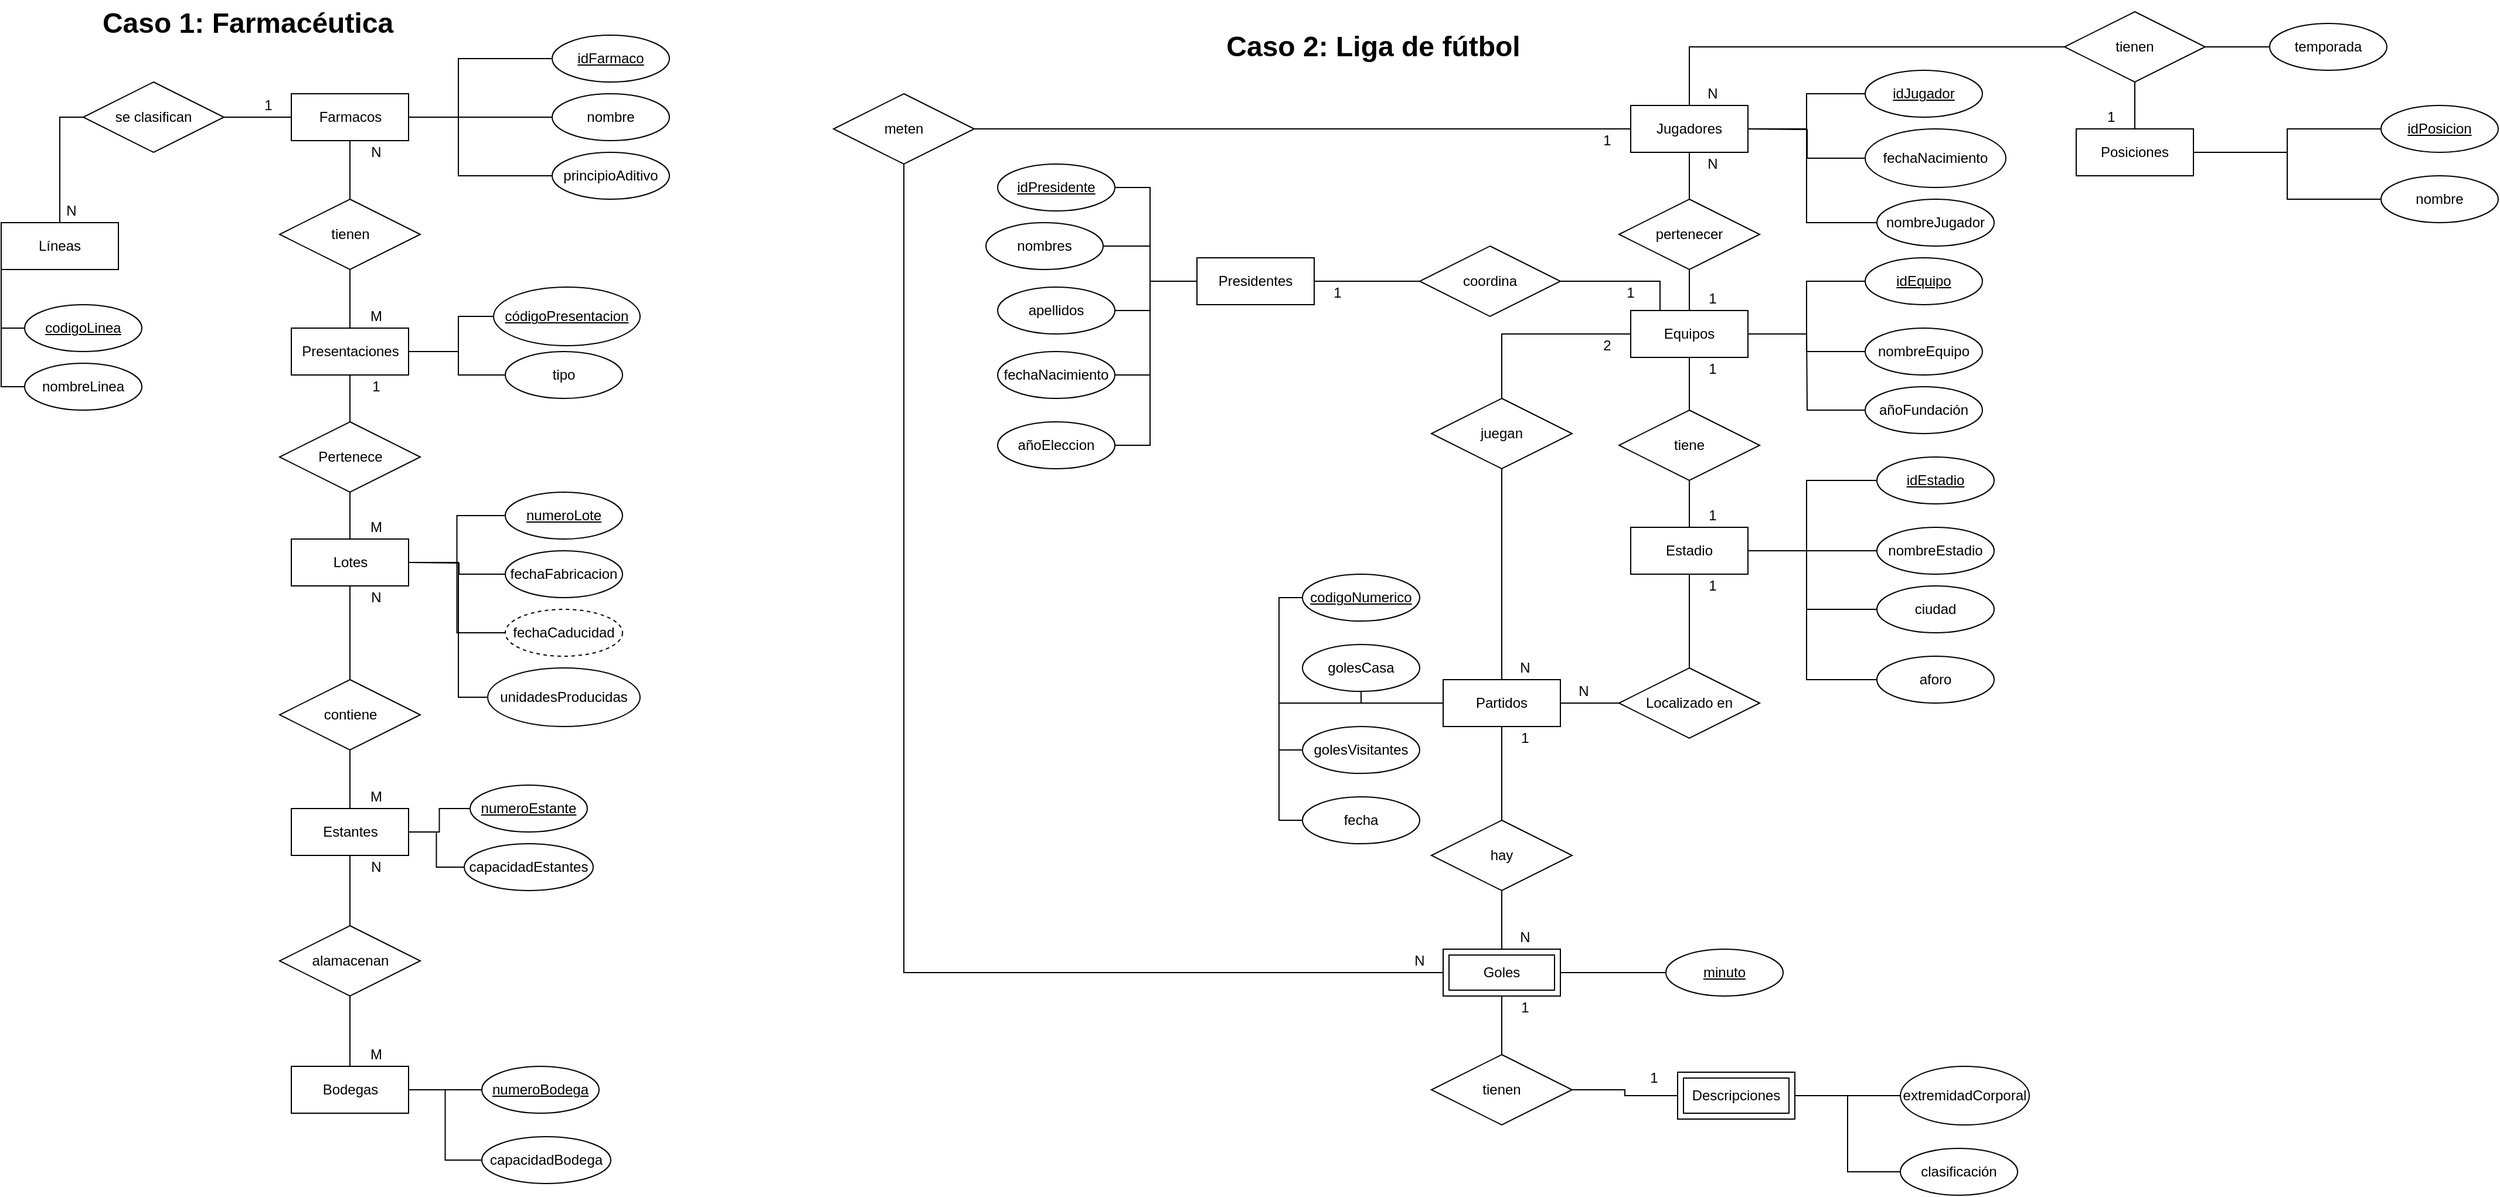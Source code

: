 <mxfile version="14.4.2" type="google"><diagram id="R2lEEEUBdFMjLlhIrx00" name="Page-1"><mxGraphModel dx="868" dy="482" grid="1" gridSize="10" guides="1" tooltips="1" connect="1" arrows="1" fold="1" page="1" pageScale="1" pageWidth="850" pageHeight="1100" math="0" shadow="0" extFonts="Permanent Marker^https://fonts.googleapis.com/css?family=Permanent+Marker"><root><mxCell id="0"/><mxCell id="1" parent="0"/><mxCell id="giBGoix-AA85AbV7oFtp-1" value="Estantes" style="whiteSpace=wrap;html=1;align=center;" parent="1" vertex="1"><mxGeometry x="437.5" y="700" width="100" height="40" as="geometry"/></mxCell><mxCell id="giBGoix-AA85AbV7oFtp-2" value="Lotes" style="whiteSpace=wrap;html=1;align=center;" parent="1" vertex="1"><mxGeometry x="437.5" y="470" width="100" height="40" as="geometry"/></mxCell><mxCell id="giBGoix-AA85AbV7oFtp-24" style="edgeStyle=orthogonalEdgeStyle;rounded=0;orthogonalLoop=1;jettySize=auto;html=1;exitX=1;exitY=0.5;exitDx=0;exitDy=0;entryX=0;entryY=0.5;entryDx=0;entryDy=0;endArrow=none;endFill=0;" parent="1" source="giBGoix-AA85AbV7oFtp-3" target="giBGoix-AA85AbV7oFtp-10" edge="1"><mxGeometry relative="1" as="geometry"><Array as="points"><mxPoint x="580" y="110"/><mxPoint x="580" y="60"/></Array></mxGeometry></mxCell><mxCell id="giBGoix-AA85AbV7oFtp-44" style="edgeStyle=orthogonalEdgeStyle;rounded=0;orthogonalLoop=1;jettySize=auto;html=1;exitX=0;exitY=0.5;exitDx=0;exitDy=0;entryX=1;entryY=0.5;entryDx=0;entryDy=0;endArrow=none;endFill=0;" parent="1" source="giBGoix-AA85AbV7oFtp-3" target="giBGoix-AA85AbV7oFtp-43" edge="1"><mxGeometry relative="1" as="geometry"/></mxCell><mxCell id="giBGoix-AA85AbV7oFtp-50" style="edgeStyle=orthogonalEdgeStyle;rounded=0;orthogonalLoop=1;jettySize=auto;html=1;exitX=0.5;exitY=1;exitDx=0;exitDy=0;entryX=0.5;entryY=0;entryDx=0;entryDy=0;endArrow=none;endFill=0;" parent="1" source="giBGoix-AA85AbV7oFtp-3" target="giBGoix-AA85AbV7oFtp-49" edge="1"><mxGeometry relative="1" as="geometry"/></mxCell><mxCell id="giBGoix-AA85AbV7oFtp-3" value="Farmacos" style="whiteSpace=wrap;html=1;align=center;" parent="1" vertex="1"><mxGeometry x="437.5" y="90" width="100" height="40" as="geometry"/></mxCell><mxCell id="giBGoix-AA85AbV7oFtp-25" style="edgeStyle=orthogonalEdgeStyle;rounded=0;orthogonalLoop=1;jettySize=auto;html=1;exitX=0;exitY=0.5;exitDx=0;exitDy=0;endArrow=none;endFill=0;" parent="1" source="giBGoix-AA85AbV7oFtp-5" edge="1"><mxGeometry relative="1" as="geometry"><mxPoint x="537.5" y="110" as="targetPoint"/><Array as="points"><mxPoint x="580" y="160"/><mxPoint x="580" y="110"/></Array></mxGeometry></mxCell><mxCell id="giBGoix-AA85AbV7oFtp-5" value="principioAditivo" style="ellipse;whiteSpace=wrap;html=1;align=center;" parent="1" vertex="1"><mxGeometry x="660" y="140" width="100" height="40" as="geometry"/></mxCell><mxCell id="giBGoix-AA85AbV7oFtp-6" value="códigoPresentacion" style="ellipse;whiteSpace=wrap;html=1;align=center;fontStyle=4;" parent="1" vertex="1"><mxGeometry x="610" y="255" width="125" height="50" as="geometry"/></mxCell><mxCell id="giBGoix-AA85AbV7oFtp-27" style="edgeStyle=orthogonalEdgeStyle;rounded=0;orthogonalLoop=1;jettySize=auto;html=1;exitX=0;exitY=0.5;exitDx=0;exitDy=0;endArrow=none;endFill=0;entryX=0;entryY=1;entryDx=0;entryDy=0;" parent="1" source="giBGoix-AA85AbV7oFtp-7" target="giBGoix-AA85AbV7oFtp-8" edge="1"><mxGeometry relative="1" as="geometry"><mxPoint x="210" y="229.667" as="targetPoint"/></mxGeometry></mxCell><mxCell id="giBGoix-AA85AbV7oFtp-7" value="nombreLinea" style="ellipse;whiteSpace=wrap;html=1;align=center;" parent="1" vertex="1"><mxGeometry x="210" y="320" width="100" height="40" as="geometry"/></mxCell><mxCell id="giBGoix-AA85AbV7oFtp-8" value="Líneas" style="whiteSpace=wrap;html=1;align=center;" parent="1" vertex="1"><mxGeometry x="190" y="200" width="100" height="40" as="geometry"/></mxCell><mxCell id="1EIzhwDE0JF7hjkZQdF4-26" style="edgeStyle=orthogonalEdgeStyle;rounded=0;orthogonalLoop=1;jettySize=auto;html=1;exitX=1;exitY=0.5;exitDx=0;exitDy=0;entryX=0;entryY=0.5;entryDx=0;entryDy=0;endArrow=none;endFill=0;" parent="1" source="giBGoix-AA85AbV7oFtp-9" target="giBGoix-AA85AbV7oFtp-6" edge="1"><mxGeometry relative="1" as="geometry"><Array as="points"><mxPoint x="580" y="310"/><mxPoint x="580" y="280"/></Array></mxGeometry></mxCell><mxCell id="giBGoix-AA85AbV7oFtp-9" value="Presentaciones" style="whiteSpace=wrap;html=1;align=center;" parent="1" vertex="1"><mxGeometry x="437.5" y="290" width="100" height="40" as="geometry"/></mxCell><mxCell id="giBGoix-AA85AbV7oFtp-10" value="idFarmaco" style="ellipse;whiteSpace=wrap;html=1;align=center;fontStyle=4;" parent="1" vertex="1"><mxGeometry x="660" y="40" width="100" height="40" as="geometry"/></mxCell><mxCell id="giBGoix-AA85AbV7oFtp-26" style="edgeStyle=orthogonalEdgeStyle;rounded=0;orthogonalLoop=1;jettySize=auto;html=1;exitX=0;exitY=0.5;exitDx=0;exitDy=0;entryX=0;entryY=1;entryDx=0;entryDy=0;endArrow=none;endFill=0;" parent="1" source="giBGoix-AA85AbV7oFtp-11" target="giBGoix-AA85AbV7oFtp-8" edge="1"><mxGeometry relative="1" as="geometry"/></mxCell><mxCell id="giBGoix-AA85AbV7oFtp-11" value="codigoLinea" style="ellipse;whiteSpace=wrap;html=1;align=center;fontStyle=4;" parent="1" vertex="1"><mxGeometry x="210" y="270" width="100" height="40" as="geometry"/></mxCell><mxCell id="1EIzhwDE0JF7hjkZQdF4-27" style="edgeStyle=orthogonalEdgeStyle;rounded=0;orthogonalLoop=1;jettySize=auto;html=1;exitX=0;exitY=0.5;exitDx=0;exitDy=0;entryX=1;entryY=0.5;entryDx=0;entryDy=0;endArrow=none;endFill=0;" parent="1" source="giBGoix-AA85AbV7oFtp-12" target="giBGoix-AA85AbV7oFtp-9" edge="1"><mxGeometry relative="1" as="geometry"><Array as="points"><mxPoint x="580" y="330"/><mxPoint x="580" y="310"/></Array></mxGeometry></mxCell><mxCell id="giBGoix-AA85AbV7oFtp-12" value="tipo" style="ellipse;whiteSpace=wrap;html=1;align=center;" parent="1" vertex="1"><mxGeometry x="620" y="310" width="100" height="40" as="geometry"/></mxCell><mxCell id="1EIzhwDE0JF7hjkZQdF4-37" style="edgeStyle=orthogonalEdgeStyle;rounded=0;orthogonalLoop=1;jettySize=auto;html=1;exitX=0;exitY=0.5;exitDx=0;exitDy=0;endArrow=none;endFill=0;" parent="1" source="giBGoix-AA85AbV7oFtp-15" edge="1"><mxGeometry relative="1" as="geometry"><mxPoint x="540" y="490" as="targetPoint"/></mxGeometry></mxCell><mxCell id="giBGoix-AA85AbV7oFtp-15" value="fechaFabricacion" style="ellipse;whiteSpace=wrap;html=1;align=center;" parent="1" vertex="1"><mxGeometry x="620" y="480" width="100" height="40" as="geometry"/></mxCell><mxCell id="1EIzhwDE0JF7hjkZQdF4-36" style="edgeStyle=orthogonalEdgeStyle;rounded=0;orthogonalLoop=1;jettySize=auto;html=1;exitX=0;exitY=0.5;exitDx=0;exitDy=0;entryX=1;entryY=0.5;entryDx=0;entryDy=0;endArrow=none;endFill=0;" parent="1" source="giBGoix-AA85AbV7oFtp-16" target="giBGoix-AA85AbV7oFtp-2" edge="1"><mxGeometry relative="1" as="geometry"/></mxCell><mxCell id="giBGoix-AA85AbV7oFtp-16" value="numeroLote" style="ellipse;whiteSpace=wrap;html=1;align=center;fontStyle=4;" parent="1" vertex="1"><mxGeometry x="620" y="430" width="100" height="40" as="geometry"/></mxCell><mxCell id="giBGoix-AA85AbV7oFtp-37" style="edgeStyle=orthogonalEdgeStyle;rounded=0;orthogonalLoop=1;jettySize=auto;html=1;exitX=0;exitY=0.5;exitDx=0;exitDy=0;entryX=1;entryY=0.5;entryDx=0;entryDy=0;endArrow=none;endFill=0;" parent="1" source="giBGoix-AA85AbV7oFtp-17" target="giBGoix-AA85AbV7oFtp-1" edge="1"><mxGeometry relative="1" as="geometry"/></mxCell><mxCell id="giBGoix-AA85AbV7oFtp-17" value="numeroEstante" style="ellipse;whiteSpace=wrap;html=1;align=center;fontStyle=4;" parent="1" vertex="1"><mxGeometry x="590" y="680" width="100" height="40" as="geometry"/></mxCell><mxCell id="1EIzhwDE0JF7hjkZQdF4-39" style="edgeStyle=orthogonalEdgeStyle;rounded=0;orthogonalLoop=1;jettySize=auto;html=1;exitX=0;exitY=0.5;exitDx=0;exitDy=0;entryX=1;entryY=0.5;entryDx=0;entryDy=0;endArrow=none;endFill=0;" parent="1" source="giBGoix-AA85AbV7oFtp-22" target="giBGoix-AA85AbV7oFtp-2" edge="1"><mxGeometry relative="1" as="geometry"><Array as="points"><mxPoint x="580" y="605"/><mxPoint x="580" y="490"/></Array></mxGeometry></mxCell><mxCell id="giBGoix-AA85AbV7oFtp-22" value="unidadesProducidas" style="ellipse;whiteSpace=wrap;html=1;align=center;" parent="1" vertex="1"><mxGeometry x="605" y="580" width="130" height="50" as="geometry"/></mxCell><mxCell id="giBGoix-AA85AbV7oFtp-38" value="Bodegas" style="whiteSpace=wrap;html=1;align=center;" parent="1" vertex="1"><mxGeometry x="437.5" y="920" width="100" height="40" as="geometry"/></mxCell><mxCell id="1EIzhwDE0JF7hjkZQdF4-40" style="edgeStyle=orthogonalEdgeStyle;rounded=0;orthogonalLoop=1;jettySize=auto;html=1;exitX=0;exitY=0.5;exitDx=0;exitDy=0;entryX=1;entryY=0.5;entryDx=0;entryDy=0;endArrow=none;endFill=0;" parent="1" source="giBGoix-AA85AbV7oFtp-39" target="giBGoix-AA85AbV7oFtp-38" edge="1"><mxGeometry relative="1" as="geometry"/></mxCell><mxCell id="giBGoix-AA85AbV7oFtp-39" value="numeroBodega" style="ellipse;whiteSpace=wrap;html=1;align=center;fontStyle=4;" parent="1" vertex="1"><mxGeometry x="600" y="920" width="100" height="40" as="geometry"/></mxCell><mxCell id="1EIzhwDE0JF7hjkZQdF4-43" style="edgeStyle=orthogonalEdgeStyle;rounded=0;orthogonalLoop=1;jettySize=auto;html=1;exitX=0;exitY=0.5;exitDx=0;exitDy=0;entryX=1;entryY=0.5;entryDx=0;entryDy=0;endArrow=none;endFill=0;" parent="1" source="giBGoix-AA85AbV7oFtp-41" target="giBGoix-AA85AbV7oFtp-1" edge="1"><mxGeometry relative="1" as="geometry"/></mxCell><mxCell id="giBGoix-AA85AbV7oFtp-41" value="capacidadEstantes" style="ellipse;whiteSpace=wrap;html=1;align=center;" parent="1" vertex="1"><mxGeometry x="585" y="730" width="110" height="40" as="geometry"/></mxCell><mxCell id="giBGoix-AA85AbV7oFtp-45" style="edgeStyle=orthogonalEdgeStyle;rounded=0;orthogonalLoop=1;jettySize=auto;html=1;exitX=0;exitY=0.5;exitDx=0;exitDy=0;entryX=0.5;entryY=0;entryDx=0;entryDy=0;endArrow=none;endFill=0;" parent="1" source="giBGoix-AA85AbV7oFtp-43" target="giBGoix-AA85AbV7oFtp-8" edge="1"><mxGeometry relative="1" as="geometry"/></mxCell><mxCell id="giBGoix-AA85AbV7oFtp-43" value="se clasifican" style="shape=rhombus;perimeter=rhombusPerimeter;whiteSpace=wrap;html=1;align=center;" parent="1" vertex="1"><mxGeometry x="260" y="80" width="120" height="60" as="geometry"/></mxCell><mxCell id="giBGoix-AA85AbV7oFtp-47" value="1" style="text;html=1;strokeColor=none;fillColor=none;align=center;verticalAlign=middle;whiteSpace=wrap;rounded=0;" parent="1" vertex="1"><mxGeometry x="397.5" y="90" width="40" height="20" as="geometry"/></mxCell><mxCell id="giBGoix-AA85AbV7oFtp-48" value="N" style="text;html=1;strokeColor=none;fillColor=none;align=center;verticalAlign=middle;whiteSpace=wrap;rounded=0;" parent="1" vertex="1"><mxGeometry x="230" y="180" width="40" height="20" as="geometry"/></mxCell><mxCell id="giBGoix-AA85AbV7oFtp-51" value="" style="edgeStyle=orthogonalEdgeStyle;rounded=0;orthogonalLoop=1;jettySize=auto;html=1;endArrow=none;endFill=0;" parent="1" source="giBGoix-AA85AbV7oFtp-49" target="giBGoix-AA85AbV7oFtp-9" edge="1"><mxGeometry relative="1" as="geometry"/></mxCell><mxCell id="giBGoix-AA85AbV7oFtp-49" value="tienen" style="shape=rhombus;perimeter=rhombusPerimeter;whiteSpace=wrap;html=1;align=center;" parent="1" vertex="1"><mxGeometry x="427.5" y="180" width="120" height="60" as="geometry"/></mxCell><mxCell id="giBGoix-AA85AbV7oFtp-52" value="N" style="text;html=1;strokeColor=none;fillColor=none;align=center;verticalAlign=middle;whiteSpace=wrap;rounded=0;" parent="1" vertex="1"><mxGeometry x="490" y="130" width="40" height="20" as="geometry"/></mxCell><mxCell id="giBGoix-AA85AbV7oFtp-53" value="M" style="text;html=1;strokeColor=none;fillColor=none;align=center;verticalAlign=middle;whiteSpace=wrap;rounded=0;" parent="1" vertex="1"><mxGeometry x="490" y="270" width="40" height="20" as="geometry"/></mxCell><mxCell id="giBGoix-AA85AbV7oFtp-55" value="Pertenece" style="shape=rhombus;perimeter=rhombusPerimeter;whiteSpace=wrap;html=1;align=center;" parent="1" vertex="1"><mxGeometry x="427.5" y="370" width="120" height="60" as="geometry"/></mxCell><mxCell id="giBGoix-AA85AbV7oFtp-59" style="edgeStyle=orthogonalEdgeStyle;rounded=0;orthogonalLoop=1;jettySize=auto;html=1;exitX=0;exitY=0.5;exitDx=0;exitDy=0;endArrow=none;endFill=0;" parent="1" source="giBGoix-AA85AbV7oFtp-58" target="giBGoix-AA85AbV7oFtp-3" edge="1"><mxGeometry relative="1" as="geometry"><mxPoint x="540" y="110" as="targetPoint"/></mxGeometry></mxCell><mxCell id="giBGoix-AA85AbV7oFtp-58" value="nombre" style="ellipse;whiteSpace=wrap;html=1;align=center;" parent="1" vertex="1"><mxGeometry x="660" y="90" width="100" height="40" as="geometry"/></mxCell><mxCell id="YdvAZVs3U4QfNomccAdm-2" value="Estadio" style="whiteSpace=wrap;html=1;align=center;" parent="1" vertex="1"><mxGeometry x="1580" y="460" width="100" height="40" as="geometry"/></mxCell><mxCell id="YdvAZVs3U4QfNomccAdm-54" value="" style="edgeStyle=orthogonalEdgeStyle;rounded=0;orthogonalLoop=1;jettySize=auto;html=1;endArrow=none;endFill=0;" parent="1" source="YdvAZVs3U4QfNomccAdm-6" target="YdvAZVs3U4QfNomccAdm-51" edge="1"><mxGeometry relative="1" as="geometry"><Array as="points"><mxPoint x="1360" y="610"/><mxPoint x="1360" y="610"/></Array></mxGeometry></mxCell><mxCell id="YdvAZVs3U4QfNomccAdm-55" style="edgeStyle=orthogonalEdgeStyle;rounded=0;orthogonalLoop=1;jettySize=auto;html=1;exitX=0;exitY=0.5;exitDx=0;exitDy=0;entryX=0;entryY=0.5;entryDx=0;entryDy=0;endArrow=none;endFill=0;" parent="1" source="YdvAZVs3U4QfNomccAdm-6" target="YdvAZVs3U4QfNomccAdm-49" edge="1"><mxGeometry relative="1" as="geometry"/></mxCell><mxCell id="YdvAZVs3U4QfNomccAdm-95" style="edgeStyle=orthogonalEdgeStyle;rounded=0;orthogonalLoop=1;jettySize=auto;html=1;exitX=0.5;exitY=1;exitDx=0;exitDy=0;entryX=0.5;entryY=0;entryDx=0;entryDy=0;endArrow=none;endFill=0;" parent="1" source="YdvAZVs3U4QfNomccAdm-6" target="YdvAZVs3U4QfNomccAdm-64" edge="1"><mxGeometry relative="1" as="geometry"/></mxCell><mxCell id="jLNd1EbKil-AMtkQyUbP-7" style="edgeStyle=orthogonalEdgeStyle;rounded=0;orthogonalLoop=1;jettySize=auto;html=1;entryX=0;entryY=0.5;entryDx=0;entryDy=0;endArrow=none;endFill=0;" parent="1" source="YdvAZVs3U4QfNomccAdm-6" target="jLNd1EbKil-AMtkQyUbP-6" edge="1"><mxGeometry relative="1" as="geometry"/></mxCell><mxCell id="YdvAZVs3U4QfNomccAdm-6" value="Partidos" style="whiteSpace=wrap;html=1;align=center;" parent="1" vertex="1"><mxGeometry x="1420" y="590" width="100" height="40" as="geometry"/></mxCell><mxCell id="YdvAZVs3U4QfNomccAdm-25" style="edgeStyle=orthogonalEdgeStyle;rounded=0;orthogonalLoop=1;jettySize=auto;html=1;exitX=1;exitY=0.5;exitDx=0;exitDy=0;entryX=0;entryY=0.5;entryDx=0;entryDy=0;endArrow=none;endFill=0;" parent="1" source="YdvAZVs3U4QfNomccAdm-7" target="YdvAZVs3U4QfNomccAdm-24" edge="1"><mxGeometry relative="1" as="geometry"/></mxCell><mxCell id="YdvAZVs3U4QfNomccAdm-34" style="edgeStyle=orthogonalEdgeStyle;rounded=0;orthogonalLoop=1;jettySize=auto;html=1;exitX=0.5;exitY=1;exitDx=0;exitDy=0;entryX=0.5;entryY=0;entryDx=0;entryDy=0;endArrow=none;endFill=0;" parent="1" source="YdvAZVs3U4QfNomccAdm-7" target="YdvAZVs3U4QfNomccAdm-31" edge="1"><mxGeometry relative="1" as="geometry"/></mxCell><mxCell id="YdvAZVs3U4QfNomccAdm-44" style="edgeStyle=orthogonalEdgeStyle;rounded=0;orthogonalLoop=1;jettySize=auto;html=1;exitX=0;exitY=0.5;exitDx=0;exitDy=0;entryX=0.5;entryY=0;entryDx=0;entryDy=0;endArrow=none;endFill=0;" parent="1" source="YdvAZVs3U4QfNomccAdm-7" target="YdvAZVs3U4QfNomccAdm-43" edge="1"><mxGeometry relative="1" as="geometry"/></mxCell><mxCell id="YdvAZVs3U4QfNomccAdm-78" style="edgeStyle=orthogonalEdgeStyle;rounded=0;orthogonalLoop=1;jettySize=auto;html=1;exitX=0.25;exitY=0;exitDx=0;exitDy=0;entryX=1;entryY=0.5;entryDx=0;entryDy=0;endArrow=none;endFill=0;" parent="1" source="YdvAZVs3U4QfNomccAdm-7" target="YdvAZVs3U4QfNomccAdm-76" edge="1"><mxGeometry relative="1" as="geometry"><Array as="points"><mxPoint x="1605" y="250"/><mxPoint x="1540" y="250"/></Array></mxGeometry></mxCell><mxCell id="YdvAZVs3U4QfNomccAdm-7" value="Equipos" style="whiteSpace=wrap;html=1;align=center;" parent="1" vertex="1"><mxGeometry x="1580" y="275" width="100" height="40" as="geometry"/></mxCell><mxCell id="YdvAZVs3U4QfNomccAdm-14" style="edgeStyle=orthogonalEdgeStyle;rounded=0;orthogonalLoop=1;jettySize=auto;html=1;exitX=0.5;exitY=1;exitDx=0;exitDy=0;entryX=0.5;entryY=0;entryDx=0;entryDy=0;endArrow=none;endFill=0;" parent="1" source="YdvAZVs3U4QfNomccAdm-8" target="YdvAZVs3U4QfNomccAdm-9" edge="1"><mxGeometry relative="1" as="geometry"/></mxCell><mxCell id="YdvAZVs3U4QfNomccAdm-19" style="edgeStyle=orthogonalEdgeStyle;rounded=0;orthogonalLoop=1;jettySize=auto;html=1;exitX=1;exitY=0.5;exitDx=0;exitDy=0;entryX=0;entryY=0.5;entryDx=0;entryDy=0;endArrow=none;endFill=0;" parent="1" source="YdvAZVs3U4QfNomccAdm-8" target="YdvAZVs3U4QfNomccAdm-10" edge="1"><mxGeometry relative="1" as="geometry"/></mxCell><mxCell id="YdvAZVs3U4QfNomccAdm-63" style="edgeStyle=orthogonalEdgeStyle;rounded=0;orthogonalLoop=1;jettySize=auto;html=1;exitX=0;exitY=0.5;exitDx=0;exitDy=0;entryX=1;entryY=0.5;entryDx=0;entryDy=0;endArrow=none;endFill=0;" parent="1" source="YdvAZVs3U4QfNomccAdm-8" edge="1"><mxGeometry relative="1" as="geometry"><mxPoint x="1020" y="120" as="targetPoint"/></mxGeometry></mxCell><mxCell id="1EIzhwDE0JF7hjkZQdF4-3" style="edgeStyle=orthogonalEdgeStyle;rounded=0;orthogonalLoop=1;jettySize=auto;html=1;exitX=0.5;exitY=0;exitDx=0;exitDy=0;entryX=0;entryY=0.5;entryDx=0;entryDy=0;endArrow=none;endFill=0;" parent="1" source="YdvAZVs3U4QfNomccAdm-8" target="1EIzhwDE0JF7hjkZQdF4-2" edge="1"><mxGeometry relative="1" as="geometry"/></mxCell><mxCell id="YdvAZVs3U4QfNomccAdm-8" value="Jugadores" style="whiteSpace=wrap;html=1;align=center;" parent="1" vertex="1"><mxGeometry x="1580" y="100" width="100" height="40" as="geometry"/></mxCell><mxCell id="YdvAZVs3U4QfNomccAdm-15" style="edgeStyle=orthogonalEdgeStyle;rounded=0;orthogonalLoop=1;jettySize=auto;html=1;exitX=0.5;exitY=1;exitDx=0;exitDy=0;entryX=0.5;entryY=0;entryDx=0;entryDy=0;endArrow=none;endFill=0;" parent="1" source="YdvAZVs3U4QfNomccAdm-9" target="YdvAZVs3U4QfNomccAdm-7" edge="1"><mxGeometry relative="1" as="geometry"/></mxCell><mxCell id="YdvAZVs3U4QfNomccAdm-9" value="pertenecer" style="shape=rhombus;perimeter=rhombusPerimeter;whiteSpace=wrap;html=1;align=center;" parent="1" vertex="1"><mxGeometry x="1570" y="180" width="120" height="60" as="geometry"/></mxCell><mxCell id="YdvAZVs3U4QfNomccAdm-10" value="idJugador" style="ellipse;whiteSpace=wrap;html=1;align=center;fontStyle=4;" parent="1" vertex="1"><mxGeometry x="1780" y="70" width="100" height="40" as="geometry"/></mxCell><mxCell id="YdvAZVs3U4QfNomccAdm-29" style="edgeStyle=orthogonalEdgeStyle;rounded=0;orthogonalLoop=1;jettySize=auto;html=1;exitX=0;exitY=0.5;exitDx=0;exitDy=0;entryX=1;entryY=0.5;entryDx=0;entryDy=0;endArrow=none;endFill=0;" parent="1" source="YdvAZVs3U4QfNomccAdm-11" target="YdvAZVs3U4QfNomccAdm-7" edge="1"><mxGeometry relative="1" as="geometry"/></mxCell><mxCell id="YdvAZVs3U4QfNomccAdm-11" value="nombreEquipo" style="ellipse;whiteSpace=wrap;html=1;align=center;" parent="1" vertex="1"><mxGeometry x="1780" y="290" width="100" height="40" as="geometry"/></mxCell><mxCell id="YdvAZVs3U4QfNomccAdm-20" style="edgeStyle=orthogonalEdgeStyle;rounded=0;orthogonalLoop=1;jettySize=auto;html=1;exitX=0;exitY=0.5;exitDx=0;exitDy=0;endArrow=none;endFill=0;" parent="1" source="YdvAZVs3U4QfNomccAdm-13" edge="1"><mxGeometry relative="1" as="geometry"><mxPoint x="1680" y="120" as="targetPoint"/></mxGeometry></mxCell><mxCell id="YdvAZVs3U4QfNomccAdm-13" value="fechaNacimiento" style="ellipse;whiteSpace=wrap;html=1;align=center;" parent="1" vertex="1"><mxGeometry x="1780" y="120" width="120" height="50" as="geometry"/></mxCell><mxCell id="YdvAZVs3U4QfNomccAdm-17" value="N" style="text;html=1;strokeColor=none;fillColor=none;align=center;verticalAlign=middle;whiteSpace=wrap;rounded=0;" parent="1" vertex="1"><mxGeometry x="1630" y="140" width="40" height="20" as="geometry"/></mxCell><mxCell id="YdvAZVs3U4QfNomccAdm-18" value="1" style="text;html=1;strokeColor=none;fillColor=none;align=center;verticalAlign=middle;whiteSpace=wrap;rounded=0;" parent="1" vertex="1"><mxGeometry x="1630" y="255" width="40" height="20" as="geometry"/></mxCell><mxCell id="YdvAZVs3U4QfNomccAdm-24" value="idEquipo" style="ellipse;whiteSpace=wrap;html=1;align=center;fontStyle=4;" parent="1" vertex="1"><mxGeometry x="1780" y="230" width="100" height="40" as="geometry"/></mxCell><mxCell id="YdvAZVs3U4QfNomccAdm-30" style="edgeStyle=orthogonalEdgeStyle;rounded=0;orthogonalLoop=1;jettySize=auto;html=1;exitX=0;exitY=0.5;exitDx=0;exitDy=0;endArrow=none;endFill=0;" parent="1" source="YdvAZVs3U4QfNomccAdm-26" edge="1"><mxGeometry relative="1" as="geometry"><mxPoint x="1730" y="290" as="targetPoint"/></mxGeometry></mxCell><mxCell id="YdvAZVs3U4QfNomccAdm-26" value="añoFundación" style="ellipse;whiteSpace=wrap;html=1;align=center;" parent="1" vertex="1"><mxGeometry x="1780" y="340" width="100" height="40" as="geometry"/></mxCell><mxCell id="YdvAZVs3U4QfNomccAdm-35" style="edgeStyle=orthogonalEdgeStyle;rounded=0;orthogonalLoop=1;jettySize=auto;html=1;exitX=0.5;exitY=1;exitDx=0;exitDy=0;entryX=0.5;entryY=0;entryDx=0;entryDy=0;endArrow=none;endFill=0;" parent="1" source="YdvAZVs3U4QfNomccAdm-31" edge="1"><mxGeometry relative="1" as="geometry"><mxPoint x="1630" y="460" as="targetPoint"/></mxGeometry></mxCell><mxCell id="YdvAZVs3U4QfNomccAdm-31" value="tiene" style="shape=rhombus;perimeter=rhombusPerimeter;whiteSpace=wrap;html=1;align=center;" parent="1" vertex="1"><mxGeometry x="1570" y="360" width="120" height="60" as="geometry"/></mxCell><mxCell id="YdvAZVs3U4QfNomccAdm-40" style="edgeStyle=orthogonalEdgeStyle;rounded=0;orthogonalLoop=1;jettySize=auto;html=1;exitX=1;exitY=0.5;exitDx=0;exitDy=0;entryX=0;entryY=0.5;entryDx=0;entryDy=0;endArrow=none;endFill=0;" parent="1" target="YdvAZVs3U4QfNomccAdm-36" edge="1"><mxGeometry relative="1" as="geometry"><mxPoint x="1680" y="480" as="sourcePoint"/><Array as="points"><mxPoint x="1730" y="480"/><mxPoint x="1730" y="420"/></Array></mxGeometry></mxCell><mxCell id="YdvAZVs3U4QfNomccAdm-36" value="idEstadio" style="ellipse;whiteSpace=wrap;html=1;align=center;fontStyle=4;" parent="1" vertex="1"><mxGeometry x="1790" y="400" width="100" height="40" as="geometry"/></mxCell><mxCell id="YdvAZVs3U4QfNomccAdm-42" style="edgeStyle=orthogonalEdgeStyle;rounded=0;orthogonalLoop=1;jettySize=auto;html=1;exitX=0;exitY=0.5;exitDx=0;exitDy=0;entryX=1;entryY=0.5;entryDx=0;entryDy=0;endArrow=none;endFill=0;" parent="1" source="YdvAZVs3U4QfNomccAdm-37" edge="1"><mxGeometry relative="1" as="geometry"><mxPoint x="1680" y="480" as="targetPoint"/><Array as="points"><mxPoint x="1730" y="590"/><mxPoint x="1730" y="480"/></Array></mxGeometry></mxCell><mxCell id="YdvAZVs3U4QfNomccAdm-37" value="aforo" style="ellipse;whiteSpace=wrap;html=1;align=center;" parent="1" vertex="1"><mxGeometry x="1790" y="570" width="100" height="40" as="geometry"/></mxCell><mxCell id="YdvAZVs3U4QfNomccAdm-41" style="edgeStyle=orthogonalEdgeStyle;rounded=0;orthogonalLoop=1;jettySize=auto;html=1;exitX=0;exitY=0.5;exitDx=0;exitDy=0;endArrow=none;endFill=0;entryX=1;entryY=0.5;entryDx=0;entryDy=0;" parent="1" source="YdvAZVs3U4QfNomccAdm-38" edge="1"><mxGeometry relative="1" as="geometry"><mxPoint x="1680" y="480" as="targetPoint"/><Array as="points"><mxPoint x="1730" y="530"/><mxPoint x="1730" y="480"/></Array></mxGeometry></mxCell><mxCell id="YdvAZVs3U4QfNomccAdm-38" value="ciudad" style="ellipse;whiteSpace=wrap;html=1;align=center;" parent="1" vertex="1"><mxGeometry x="1790" y="510" width="100" height="40" as="geometry"/></mxCell><mxCell id="YdvAZVs3U4QfNomccAdm-45" style="edgeStyle=orthogonalEdgeStyle;rounded=0;orthogonalLoop=1;jettySize=auto;html=1;exitX=0.5;exitY=1;exitDx=0;exitDy=0;entryX=0.5;entryY=0;entryDx=0;entryDy=0;endArrow=none;endFill=0;" parent="1" source="YdvAZVs3U4QfNomccAdm-43" target="YdvAZVs3U4QfNomccAdm-6" edge="1"><mxGeometry relative="1" as="geometry"/></mxCell><mxCell id="YdvAZVs3U4QfNomccAdm-43" value="juegan" style="shape=rhombus;perimeter=rhombusPerimeter;whiteSpace=wrap;html=1;align=center;" parent="1" vertex="1"><mxGeometry x="1410" y="350" width="120" height="60" as="geometry"/></mxCell><mxCell id="YdvAZVs3U4QfNomccAdm-46" value="N" style="text;html=1;strokeColor=none;fillColor=none;align=center;verticalAlign=middle;whiteSpace=wrap;rounded=0;" parent="1" vertex="1"><mxGeometry x="1470" y="570" width="40" height="20" as="geometry"/></mxCell><mxCell id="YdvAZVs3U4QfNomccAdm-47" value="2" style="text;html=1;strokeColor=none;fillColor=none;align=center;verticalAlign=middle;whiteSpace=wrap;rounded=0;" parent="1" vertex="1"><mxGeometry x="1540" y="295" width="40" height="20" as="geometry"/></mxCell><mxCell id="YdvAZVs3U4QfNomccAdm-49" value="codigoNumerico" style="ellipse;whiteSpace=wrap;html=1;align=center;fontStyle=4;" parent="1" vertex="1"><mxGeometry x="1300" y="500" width="100" height="40" as="geometry"/></mxCell><mxCell id="YdvAZVs3U4QfNomccAdm-56" style="edgeStyle=orthogonalEdgeStyle;rounded=0;orthogonalLoop=1;jettySize=auto;html=1;exitX=0;exitY=0.5;exitDx=0;exitDy=0;endArrow=none;endFill=0;entryX=0;entryY=0.5;entryDx=0;entryDy=0;" parent="1" source="YdvAZVs3U4QfNomccAdm-50" target="YdvAZVs3U4QfNomccAdm-6" edge="1"><mxGeometry relative="1" as="geometry"><mxPoint x="1550" y="610" as="targetPoint"/></mxGeometry></mxCell><mxCell id="YdvAZVs3U4QfNomccAdm-50" value="golesVisitantes" style="ellipse;whiteSpace=wrap;html=1;align=center;" parent="1" vertex="1"><mxGeometry x="1300" y="630" width="100" height="40" as="geometry"/></mxCell><mxCell id="YdvAZVs3U4QfNomccAdm-51" value="golesCasa" style="ellipse;whiteSpace=wrap;html=1;align=center;" parent="1" vertex="1"><mxGeometry x="1300" y="560" width="100" height="40" as="geometry"/></mxCell><mxCell id="YdvAZVs3U4QfNomccAdm-57" style="edgeStyle=orthogonalEdgeStyle;rounded=0;orthogonalLoop=1;jettySize=auto;html=1;exitX=0;exitY=0.5;exitDx=0;exitDy=0;endArrow=none;endFill=0;entryX=0;entryY=0.5;entryDx=0;entryDy=0;" parent="1" source="YdvAZVs3U4QfNomccAdm-53" target="YdvAZVs3U4QfNomccAdm-6" edge="1"><mxGeometry relative="1" as="geometry"><mxPoint x="1550" y="670" as="targetPoint"/></mxGeometry></mxCell><mxCell id="YdvAZVs3U4QfNomccAdm-53" value="fecha" style="ellipse;whiteSpace=wrap;html=1;align=center;" parent="1" vertex="1"><mxGeometry x="1300" y="690" width="100" height="40" as="geometry"/></mxCell><mxCell id="YdvAZVs3U4QfNomccAdm-65" style="edgeStyle=orthogonalEdgeStyle;rounded=0;orthogonalLoop=1;jettySize=auto;html=1;exitX=1;exitY=0.5;exitDx=0;exitDy=0;endArrow=none;endFill=0;" parent="1" source="YdvAZVs3U4QfNomccAdm-59" edge="1"><mxGeometry relative="1" as="geometry"><mxPoint x="1610" y="840" as="targetPoint"/></mxGeometry></mxCell><mxCell id="1EIzhwDE0JF7hjkZQdF4-24" style="edgeStyle=orthogonalEdgeStyle;rounded=0;orthogonalLoop=1;jettySize=auto;html=1;exitX=0.5;exitY=1;exitDx=0;exitDy=0;entryX=0.5;entryY=0;entryDx=0;entryDy=0;endArrow=none;endFill=0;" parent="1" source="YdvAZVs3U4QfNomccAdm-59" target="1EIzhwDE0JF7hjkZQdF4-23" edge="1"><mxGeometry relative="1" as="geometry"/></mxCell><mxCell id="YdvAZVs3U4QfNomccAdm-59" value="Goles" style="shape=ext;margin=3;double=1;whiteSpace=wrap;html=1;align=center;" parent="1" vertex="1"><mxGeometry x="1420" y="820" width="100" height="40" as="geometry"/></mxCell><mxCell id="YdvAZVs3U4QfNomccAdm-61" value="minuto" style="ellipse;whiteSpace=wrap;html=1;align=center;fontStyle=4;" parent="1" vertex="1"><mxGeometry x="1610" y="820" width="100" height="40" as="geometry"/></mxCell><mxCell id="YdvAZVs3U4QfNomccAdm-100" value="" style="edgeStyle=orthogonalEdgeStyle;rounded=0;orthogonalLoop=1;jettySize=auto;html=1;endArrow=none;endFill=0;" parent="1" source="YdvAZVs3U4QfNomccAdm-64" target="YdvAZVs3U4QfNomccAdm-59" edge="1"><mxGeometry relative="1" as="geometry"/></mxCell><mxCell id="YdvAZVs3U4QfNomccAdm-64" value="hay" style="shape=rhombus;perimeter=rhombusPerimeter;whiteSpace=wrap;html=1;align=center;" parent="1" vertex="1"><mxGeometry x="1410" y="710" width="120" height="60" as="geometry"/></mxCell><mxCell id="YdvAZVs3U4QfNomccAdm-67" value="1" style="text;html=1;strokeColor=none;fillColor=none;align=center;verticalAlign=middle;whiteSpace=wrap;rounded=0;" parent="1" vertex="1"><mxGeometry x="1540" y="120" width="40" height="20" as="geometry"/></mxCell><mxCell id="YdvAZVs3U4QfNomccAdm-81" style="edgeStyle=orthogonalEdgeStyle;rounded=0;orthogonalLoop=1;jettySize=auto;html=1;exitX=0;exitY=0.5;exitDx=0;exitDy=0;entryX=1;entryY=0.5;entryDx=0;entryDy=0;endArrow=none;endFill=0;" parent="1" source="YdvAZVs3U4QfNomccAdm-69" target="YdvAZVs3U4QfNomccAdm-72" edge="1"><mxGeometry relative="1" as="geometry"><Array as="points"><mxPoint x="1170" y="250"/><mxPoint x="1170" y="170"/></Array></mxGeometry></mxCell><mxCell id="YdvAZVs3U4QfNomccAdm-82" style="edgeStyle=orthogonalEdgeStyle;rounded=0;orthogonalLoop=1;jettySize=auto;html=1;exitX=0;exitY=0.5;exitDx=0;exitDy=0;entryX=1;entryY=0.5;entryDx=0;entryDy=0;endArrow=none;endFill=0;" parent="1" source="YdvAZVs3U4QfNomccAdm-69" target="YdvAZVs3U4QfNomccAdm-70" edge="1"><mxGeometry relative="1" as="geometry"><Array as="points"><mxPoint x="1170" y="250"/><mxPoint x="1170" y="275"/></Array></mxGeometry></mxCell><mxCell id="YdvAZVs3U4QfNomccAdm-69" value="Presidentes" style="whiteSpace=wrap;html=1;align=center;" parent="1" vertex="1"><mxGeometry x="1210" y="230" width="100" height="40" as="geometry"/></mxCell><mxCell id="YdvAZVs3U4QfNomccAdm-70" value="apellidos" style="ellipse;whiteSpace=wrap;html=1;align=center;" parent="1" vertex="1"><mxGeometry x="1040" y="255" width="100" height="40" as="geometry"/></mxCell><mxCell id="YdvAZVs3U4QfNomccAdm-83" style="edgeStyle=orthogonalEdgeStyle;rounded=0;orthogonalLoop=1;jettySize=auto;html=1;exitX=1;exitY=0.5;exitDx=0;exitDy=0;entryX=0;entryY=0.5;entryDx=0;entryDy=0;endArrow=none;endFill=0;" parent="1" source="YdvAZVs3U4QfNomccAdm-71" target="YdvAZVs3U4QfNomccAdm-69" edge="1"><mxGeometry relative="1" as="geometry"><Array as="points"><mxPoint x="1170" y="330"/><mxPoint x="1170" y="250"/></Array></mxGeometry></mxCell><mxCell id="YdvAZVs3U4QfNomccAdm-71" value="fechaNacimiento" style="ellipse;whiteSpace=wrap;html=1;align=center;" parent="1" vertex="1"><mxGeometry x="1040" y="310" width="100" height="40" as="geometry"/></mxCell><mxCell id="YdvAZVs3U4QfNomccAdm-72" value="idPresidente" style="ellipse;whiteSpace=wrap;html=1;align=center;fontStyle=4;" parent="1" vertex="1"><mxGeometry x="1040" y="150" width="100" height="40" as="geometry"/></mxCell><mxCell id="YdvAZVs3U4QfNomccAdm-79" style="edgeStyle=orthogonalEdgeStyle;rounded=0;orthogonalLoop=1;jettySize=auto;html=1;exitX=0;exitY=0.5;exitDx=0;exitDy=0;entryX=1;entryY=0.5;entryDx=0;entryDy=0;endArrow=none;endFill=0;" parent="1" source="YdvAZVs3U4QfNomccAdm-76" target="YdvAZVs3U4QfNomccAdm-69" edge="1"><mxGeometry relative="1" as="geometry"/></mxCell><mxCell id="YdvAZVs3U4QfNomccAdm-76" value="coordina" style="shape=rhombus;perimeter=rhombusPerimeter;whiteSpace=wrap;html=1;align=center;" parent="1" vertex="1"><mxGeometry x="1400" y="220" width="120" height="60" as="geometry"/></mxCell><mxCell id="jLNd1EbKil-AMtkQyUbP-9" style="edgeStyle=orthogonalEdgeStyle;rounded=0;orthogonalLoop=1;jettySize=auto;html=1;entryX=0;entryY=0.5;entryDx=0;entryDy=0;endArrow=none;endFill=0;" parent="1" source="YdvAZVs3U4QfNomccAdm-84" target="YdvAZVs3U4QfNomccAdm-69" edge="1"><mxGeometry relative="1" as="geometry"/></mxCell><mxCell id="YdvAZVs3U4QfNomccAdm-84" value="nombres" style="ellipse;whiteSpace=wrap;html=1;align=center;" parent="1" vertex="1"><mxGeometry x="1030" y="200" width="100" height="40" as="geometry"/></mxCell><mxCell id="YdvAZVs3U4QfNomccAdm-90" style="edgeStyle=orthogonalEdgeStyle;rounded=0;orthogonalLoop=1;jettySize=auto;html=1;exitX=1;exitY=0.5;exitDx=0;exitDy=0;entryX=0;entryY=0.5;entryDx=0;entryDy=0;endArrow=none;endFill=0;" parent="1" source="YdvAZVs3U4QfNomccAdm-89" target="YdvAZVs3U4QfNomccAdm-69" edge="1"><mxGeometry relative="1" as="geometry"><Array as="points"><mxPoint x="1170" y="390"/><mxPoint x="1170" y="250"/></Array></mxGeometry></mxCell><mxCell id="YdvAZVs3U4QfNomccAdm-89" value="añoEleccion" style="ellipse;whiteSpace=wrap;html=1;align=center;" parent="1" vertex="1"><mxGeometry x="1040" y="370" width="100" height="40" as="geometry"/></mxCell><mxCell id="YdvAZVs3U4QfNomccAdm-91" value="1" style="text;html=1;strokeColor=none;fillColor=none;align=center;verticalAlign=middle;whiteSpace=wrap;rounded=0;" parent="1" vertex="1"><mxGeometry x="1560" y="250" width="40" height="20" as="geometry"/></mxCell><mxCell id="YdvAZVs3U4QfNomccAdm-92" value="1" style="text;html=1;strokeColor=none;fillColor=none;align=center;verticalAlign=middle;whiteSpace=wrap;rounded=0;" parent="1" vertex="1"><mxGeometry x="1310" y="250" width="40" height="20" as="geometry"/></mxCell><mxCell id="YdvAZVs3U4QfNomccAdm-96" value="N" style="text;html=1;strokeColor=none;fillColor=none;align=center;verticalAlign=middle;whiteSpace=wrap;rounded=0;" parent="1" vertex="1"><mxGeometry x="1380" y="820" width="40" height="20" as="geometry"/></mxCell><mxCell id="YdvAZVs3U4QfNomccAdm-97" value="1" style="text;html=1;strokeColor=none;fillColor=none;align=center;verticalAlign=middle;whiteSpace=wrap;rounded=0;" parent="1" vertex="1"><mxGeometry x="1470" y="630" width="40" height="20" as="geometry"/></mxCell><mxCell id="YdvAZVs3U4QfNomccAdm-101" style="edgeStyle=orthogonalEdgeStyle;rounded=0;orthogonalLoop=1;jettySize=auto;html=1;exitX=0.5;exitY=1;exitDx=0;exitDy=0;entryX=0;entryY=0.5;entryDx=0;entryDy=0;endArrow=none;endFill=0;" parent="1" source="YdvAZVs3U4QfNomccAdm-99" target="YdvAZVs3U4QfNomccAdm-59" edge="1"><mxGeometry relative="1" as="geometry"><Array as="points"><mxPoint x="960" y="840"/></Array></mxGeometry></mxCell><mxCell id="YdvAZVs3U4QfNomccAdm-99" value="meten" style="shape=rhombus;perimeter=rhombusPerimeter;whiteSpace=wrap;html=1;align=center;" parent="1" vertex="1"><mxGeometry x="900" y="90" width="120" height="60" as="geometry"/></mxCell><mxCell id="YdvAZVs3U4QfNomccAdm-102" value="N" style="text;html=1;strokeColor=none;fillColor=none;align=center;verticalAlign=middle;whiteSpace=wrap;rounded=0;" parent="1" vertex="1"><mxGeometry x="1470" y="800" width="40" height="20" as="geometry"/></mxCell><mxCell id="YdvAZVs3U4QfNomccAdm-104" value="Caso 2: Liga de fútbol" style="text;strokeColor=none;fillColor=none;html=1;fontSize=24;fontStyle=1;verticalAlign=middle;align=center;" parent="1" vertex="1"><mxGeometry x="1180" y="30" width="360" height="40" as="geometry"/></mxCell><mxCell id="YdvAZVs3U4QfNomccAdm-105" value="Caso 1: Farmacéutica" style="text;strokeColor=none;fillColor=none;html=1;fontSize=24;fontStyle=1;verticalAlign=middle;align=center;" parent="1" vertex="1"><mxGeometry x="220" y="10" width="360" height="40" as="geometry"/></mxCell><mxCell id="1EIzhwDE0JF7hjkZQdF4-38" style="edgeStyle=orthogonalEdgeStyle;rounded=0;orthogonalLoop=1;jettySize=auto;html=1;exitX=0;exitY=0.5;exitDx=0;exitDy=0;entryX=1;entryY=0.5;entryDx=0;entryDy=0;endArrow=none;endFill=0;" parent="1" source="SA7hG7G9_bHK9CXToXdL-1" target="giBGoix-AA85AbV7oFtp-2" edge="1"><mxGeometry relative="1" as="geometry"/></mxCell><mxCell id="SA7hG7G9_bHK9CXToXdL-1" value="fechaCaducidad" style="ellipse;whiteSpace=wrap;html=1;align=center;dashed=1;" parent="1" vertex="1"><mxGeometry x="620" y="530" width="100" height="40" as="geometry"/></mxCell><mxCell id="SA7hG7G9_bHK9CXToXdL-2" value="contiene" style="shape=rhombus;perimeter=rhombusPerimeter;whiteSpace=wrap;html=1;align=center;" parent="1" vertex="1"><mxGeometry x="427.5" y="590" width="120" height="60" as="geometry"/></mxCell><mxCell id="SA7hG7G9_bHK9CXToXdL-4" value="" style="endArrow=none;html=1;rounded=0;exitX=0.5;exitY=1;exitDx=0;exitDy=0;entryX=0.5;entryY=0;entryDx=0;entryDy=0;" parent="1" source="giBGoix-AA85AbV7oFtp-55" target="giBGoix-AA85AbV7oFtp-2" edge="1"><mxGeometry relative="1" as="geometry"><mxPoint x="510" y="450" as="sourcePoint"/><mxPoint x="670" y="450" as="targetPoint"/></mxGeometry></mxCell><mxCell id="SA7hG7G9_bHK9CXToXdL-6" value="" style="endArrow=none;html=1;rounded=0;exitX=0.5;exitY=1;exitDx=0;exitDy=0;entryX=0.5;entryY=0;entryDx=0;entryDy=0;" parent="1" source="giBGoix-AA85AbV7oFtp-9" target="giBGoix-AA85AbV7oFtp-55" edge="1"><mxGeometry relative="1" as="geometry"><mxPoint x="510" y="430" as="sourcePoint"/><mxPoint x="670" y="430" as="targetPoint"/></mxGeometry></mxCell><mxCell id="1EIzhwDE0JF7hjkZQdF4-42" style="edgeStyle=orthogonalEdgeStyle;rounded=0;orthogonalLoop=1;jettySize=auto;html=1;exitX=0;exitY=0.5;exitDx=0;exitDy=0;entryX=1;entryY=0.5;entryDx=0;entryDy=0;endArrow=none;endFill=0;" parent="1" source="SA7hG7G9_bHK9CXToXdL-7" target="giBGoix-AA85AbV7oFtp-38" edge="1"><mxGeometry relative="1" as="geometry"/></mxCell><mxCell id="SA7hG7G9_bHK9CXToXdL-7" value="capacidadBodega" style="ellipse;whiteSpace=wrap;html=1;align=center;" parent="1" vertex="1"><mxGeometry x="600" y="980" width="110" height="40" as="geometry"/></mxCell><mxCell id="SA7hG7G9_bHK9CXToXdL-10" value="alamacenan" style="shape=rhombus;perimeter=rhombusPerimeter;whiteSpace=wrap;html=1;align=center;" parent="1" vertex="1"><mxGeometry x="427.5" y="800" width="120" height="60" as="geometry"/></mxCell><mxCell id="SA7hG7G9_bHK9CXToXdL-12" value="" style="endArrow=none;html=1;rounded=0;entryX=0.5;entryY=1;entryDx=0;entryDy=0;exitX=0.5;exitY=0;exitDx=0;exitDy=0;" parent="1" source="SA7hG7G9_bHK9CXToXdL-2" target="giBGoix-AA85AbV7oFtp-2" edge="1"><mxGeometry relative="1" as="geometry"><mxPoint x="440" y="550" as="sourcePoint"/><mxPoint x="600" y="550" as="targetPoint"/></mxGeometry></mxCell><mxCell id="SA7hG7G9_bHK9CXToXdL-14" value="" style="endArrow=none;html=1;rounded=0;exitX=0.5;exitY=1;exitDx=0;exitDy=0;entryX=0.5;entryY=0;entryDx=0;entryDy=0;" parent="1" source="SA7hG7G9_bHK9CXToXdL-2" target="giBGoix-AA85AbV7oFtp-1" edge="1"><mxGeometry relative="1" as="geometry"><mxPoint x="515" y="679.5" as="sourcePoint"/><mxPoint x="675" y="679.5" as="targetPoint"/></mxGeometry></mxCell><mxCell id="SA7hG7G9_bHK9CXToXdL-15" value="" style="endArrow=none;html=1;rounded=0;entryX=0.5;entryY=1;entryDx=0;entryDy=0;exitX=0.5;exitY=0;exitDx=0;exitDy=0;" parent="1" source="SA7hG7G9_bHK9CXToXdL-10" target="giBGoix-AA85AbV7oFtp-1" edge="1"><mxGeometry relative="1" as="geometry"><mxPoint x="440" y="780" as="sourcePoint"/><mxPoint x="600" y="780" as="targetPoint"/></mxGeometry></mxCell><mxCell id="SA7hG7G9_bHK9CXToXdL-16" value="" style="endArrow=none;html=1;rounded=0;exitX=0.5;exitY=1;exitDx=0;exitDy=0;entryX=0.5;entryY=0;entryDx=0;entryDy=0;" parent="1" source="SA7hG7G9_bHK9CXToXdL-10" target="giBGoix-AA85AbV7oFtp-38" edge="1"><mxGeometry relative="1" as="geometry"><mxPoint x="560" y="880" as="sourcePoint"/><mxPoint x="720" y="880" as="targetPoint"/></mxGeometry></mxCell><mxCell id="jLNd1EbKil-AMtkQyUbP-8" style="edgeStyle=orthogonalEdgeStyle;rounded=0;orthogonalLoop=1;jettySize=auto;html=1;entryX=0.5;entryY=1;entryDx=0;entryDy=0;endArrow=none;endFill=0;" parent="1" source="jLNd1EbKil-AMtkQyUbP-6" edge="1"><mxGeometry relative="1" as="geometry"><mxPoint x="1630" y="500" as="targetPoint"/></mxGeometry></mxCell><mxCell id="jLNd1EbKil-AMtkQyUbP-6" value="Localizado en" style="shape=rhombus;perimeter=rhombusPerimeter;whiteSpace=wrap;html=1;align=center;" parent="1" vertex="1"><mxGeometry x="1570" y="580" width="120" height="60" as="geometry"/></mxCell><mxCell id="T3gucfg95_I5ev4-nwni-3" value="nombreJugador" style="ellipse;whiteSpace=wrap;html=1;align=center;" parent="1" vertex="1"><mxGeometry x="1790" y="180" width="100" height="40" as="geometry"/></mxCell><mxCell id="T3gucfg95_I5ev4-nwni-5" value="" style="endArrow=none;html=1;rounded=0;entryX=0;entryY=0.5;entryDx=0;entryDy=0;exitX=1;exitY=0.5;exitDx=0;exitDy=0;" parent="1" source="YdvAZVs3U4QfNomccAdm-8" target="T3gucfg95_I5ev4-nwni-3" edge="1"><mxGeometry relative="1" as="geometry"><mxPoint x="1650" y="130" as="sourcePoint"/><mxPoint x="1810" y="130" as="targetPoint"/><Array as="points"><mxPoint x="1730" y="120"/><mxPoint x="1730" y="150"/><mxPoint x="1730" y="200"/></Array></mxGeometry></mxCell><mxCell id="T3gucfg95_I5ev4-nwni-7" value="N" style="text;html=1;strokeColor=none;fillColor=none;align=center;verticalAlign=middle;whiteSpace=wrap;rounded=0;" parent="1" vertex="1"><mxGeometry x="1520" y="590" width="40" height="20" as="geometry"/></mxCell><mxCell id="T3gucfg95_I5ev4-nwni-8" value="1" style="text;html=1;strokeColor=none;fillColor=none;align=center;verticalAlign=middle;whiteSpace=wrap;rounded=0;" parent="1" vertex="1"><mxGeometry x="1630" y="500" width="40" height="20" as="geometry"/></mxCell><mxCell id="sZR41CSW7HzZ-132oJu6-1" value="1" style="text;html=1;strokeColor=none;fillColor=none;align=center;verticalAlign=middle;whiteSpace=wrap;rounded=0;" parent="1" vertex="1"><mxGeometry x="1630" y="440" width="40" height="20" as="geometry"/></mxCell><mxCell id="sZR41CSW7HzZ-132oJu6-2" value="1" style="text;html=1;strokeColor=none;fillColor=none;align=center;verticalAlign=middle;whiteSpace=wrap;rounded=0;" parent="1" vertex="1"><mxGeometry x="1630" y="315" width="40" height="20" as="geometry"/></mxCell><mxCell id="1EIzhwDE0JF7hjkZQdF4-1" value="Posiciones" style="whiteSpace=wrap;html=1;align=center;" parent="1" vertex="1"><mxGeometry x="1960" y="120" width="100" height="40" as="geometry"/></mxCell><mxCell id="1EIzhwDE0JF7hjkZQdF4-4" style="edgeStyle=orthogonalEdgeStyle;rounded=0;orthogonalLoop=1;jettySize=auto;html=1;exitX=0.5;exitY=1;exitDx=0;exitDy=0;entryX=0.5;entryY=0;entryDx=0;entryDy=0;endArrow=none;endFill=0;" parent="1" source="1EIzhwDE0JF7hjkZQdF4-2" target="1EIzhwDE0JF7hjkZQdF4-1" edge="1"><mxGeometry relative="1" as="geometry"/></mxCell><mxCell id="1EIzhwDE0JF7hjkZQdF4-9" style="edgeStyle=orthogonalEdgeStyle;rounded=0;orthogonalLoop=1;jettySize=auto;html=1;exitX=1;exitY=0.5;exitDx=0;exitDy=0;entryX=0;entryY=0.5;entryDx=0;entryDy=0;endArrow=none;endFill=0;" parent="1" source="1EIzhwDE0JF7hjkZQdF4-2" target="1EIzhwDE0JF7hjkZQdF4-8" edge="1"><mxGeometry relative="1" as="geometry"/></mxCell><mxCell id="1EIzhwDE0JF7hjkZQdF4-2" value="tienen" style="shape=rhombus;perimeter=rhombusPerimeter;whiteSpace=wrap;html=1;align=center;" parent="1" vertex="1"><mxGeometry x="1950" y="20" width="120" height="60" as="geometry"/></mxCell><mxCell id="1EIzhwDE0JF7hjkZQdF4-5" value="1" style="text;html=1;strokeColor=none;fillColor=none;align=center;verticalAlign=middle;whiteSpace=wrap;rounded=0;" parent="1" vertex="1"><mxGeometry x="1970" y="100" width="40" height="20" as="geometry"/></mxCell><mxCell id="1EIzhwDE0JF7hjkZQdF4-6" value="N" style="text;html=1;strokeColor=none;fillColor=none;align=center;verticalAlign=middle;whiteSpace=wrap;rounded=0;" parent="1" vertex="1"><mxGeometry x="1630" y="80" width="40" height="20" as="geometry"/></mxCell><mxCell id="1EIzhwDE0JF7hjkZQdF4-8" value="temporada" style="ellipse;whiteSpace=wrap;html=1;align=center;" parent="1" vertex="1"><mxGeometry x="2125" y="30" width="100" height="40" as="geometry"/></mxCell><mxCell id="1EIzhwDE0JF7hjkZQdF4-15" style="edgeStyle=orthogonalEdgeStyle;rounded=0;orthogonalLoop=1;jettySize=auto;html=1;exitX=0;exitY=0.5;exitDx=0;exitDy=0;entryX=1;entryY=0.5;entryDx=0;entryDy=0;endArrow=none;endFill=0;" parent="1" source="1EIzhwDE0JF7hjkZQdF4-11" target="1EIzhwDE0JF7hjkZQdF4-1" edge="1"><mxGeometry relative="1" as="geometry"/></mxCell><mxCell id="1EIzhwDE0JF7hjkZQdF4-11" value="nombre" style="ellipse;whiteSpace=wrap;html=1;align=center;" parent="1" vertex="1"><mxGeometry x="2220" y="160" width="100" height="40" as="geometry"/></mxCell><mxCell id="aP565cXCigeSuOzmXBYj-6" style="edgeStyle=orthogonalEdgeStyle;rounded=0;orthogonalLoop=1;jettySize=auto;html=1;exitX=1;exitY=0.5;exitDx=0;exitDy=0;entryX=0;entryY=0.5;entryDx=0;entryDy=0;endArrow=none;endFill=0;" edge="1" parent="1" source="1EIzhwDE0JF7hjkZQdF4-14" target="1EIzhwDE0JF7hjkZQdF4-18"><mxGeometry relative="1" as="geometry"/></mxCell><mxCell id="1EIzhwDE0JF7hjkZQdF4-14" value="Descripciones" style="shape=ext;margin=3;double=1;whiteSpace=wrap;html=1;align=center;" parent="1" vertex="1"><mxGeometry x="1620" y="925" width="100" height="40" as="geometry"/></mxCell><mxCell id="aP565cXCigeSuOzmXBYj-8" style="edgeStyle=orthogonalEdgeStyle;rounded=0;orthogonalLoop=1;jettySize=auto;html=1;exitX=0;exitY=0.5;exitDx=0;exitDy=0;entryX=1;entryY=0.5;entryDx=0;entryDy=0;endArrow=none;endFill=0;" edge="1" parent="1" source="1EIzhwDE0JF7hjkZQdF4-17" target="1EIzhwDE0JF7hjkZQdF4-14"><mxGeometry relative="1" as="geometry"/></mxCell><mxCell id="1EIzhwDE0JF7hjkZQdF4-17" value="clasificación" style="ellipse;whiteSpace=wrap;html=1;align=center;" parent="1" vertex="1"><mxGeometry x="1810" y="990" width="100" height="40" as="geometry"/></mxCell><mxCell id="1EIzhwDE0JF7hjkZQdF4-18" value="extremidadCorporal" style="ellipse;whiteSpace=wrap;html=1;align=center;" parent="1" vertex="1"><mxGeometry x="1810" y="920" width="110" height="50" as="geometry"/></mxCell><mxCell id="1EIzhwDE0JF7hjkZQdF4-20" style="edgeStyle=orthogonalEdgeStyle;rounded=0;orthogonalLoop=1;jettySize=auto;html=1;exitX=0;exitY=0.5;exitDx=0;exitDy=0;entryX=1;entryY=0.5;entryDx=0;entryDy=0;endArrow=none;endFill=0;" parent="1" source="1EIzhwDE0JF7hjkZQdF4-19" target="1EIzhwDE0JF7hjkZQdF4-1" edge="1"><mxGeometry relative="1" as="geometry"/></mxCell><mxCell id="1EIzhwDE0JF7hjkZQdF4-19" value="idPosicion" style="ellipse;whiteSpace=wrap;html=1;align=center;fontStyle=4;" parent="1" vertex="1"><mxGeometry x="2220" y="100" width="100" height="40" as="geometry"/></mxCell><mxCell id="1EIzhwDE0JF7hjkZQdF4-22" style="edgeStyle=orthogonalEdgeStyle;rounded=0;orthogonalLoop=1;jettySize=auto;html=1;exitX=0;exitY=0.5;exitDx=0;exitDy=0;entryX=1;entryY=0.5;entryDx=0;entryDy=0;endArrow=none;endFill=0;" parent="1" source="1EIzhwDE0JF7hjkZQdF4-21" target="YdvAZVs3U4QfNomccAdm-2" edge="1"><mxGeometry relative="1" as="geometry"/></mxCell><mxCell id="1EIzhwDE0JF7hjkZQdF4-21" value="nombreEstadio" style="ellipse;whiteSpace=wrap;html=1;align=center;" parent="1" vertex="1"><mxGeometry x="1790" y="460" width="100" height="40" as="geometry"/></mxCell><mxCell id="aP565cXCigeSuOzmXBYj-1" style="edgeStyle=orthogonalEdgeStyle;rounded=0;orthogonalLoop=1;jettySize=auto;html=1;exitX=1;exitY=0.5;exitDx=0;exitDy=0;entryX=0;entryY=0.5;entryDx=0;entryDy=0;endArrow=none;endFill=0;" edge="1" parent="1" source="1EIzhwDE0JF7hjkZQdF4-23" target="1EIzhwDE0JF7hjkZQdF4-14"><mxGeometry relative="1" as="geometry"/></mxCell><mxCell id="1EIzhwDE0JF7hjkZQdF4-23" value="tienen" style="shape=rhombus;perimeter=rhombusPerimeter;whiteSpace=wrap;html=1;align=center;" parent="1" vertex="1"><mxGeometry x="1410" y="910" width="120" height="60" as="geometry"/></mxCell><mxCell id="1EIzhwDE0JF7hjkZQdF4-29" value="M" style="text;html=1;strokeColor=none;fillColor=none;align=center;verticalAlign=middle;whiteSpace=wrap;rounded=0;" parent="1" vertex="1"><mxGeometry x="490" y="680" width="40" height="20" as="geometry"/></mxCell><mxCell id="1EIzhwDE0JF7hjkZQdF4-30" value="N" style="text;html=1;strokeColor=none;fillColor=none;align=center;verticalAlign=middle;whiteSpace=wrap;rounded=0;" parent="1" vertex="1"><mxGeometry x="490" y="510" width="40" height="20" as="geometry"/></mxCell><mxCell id="1EIzhwDE0JF7hjkZQdF4-32" value="N" style="text;html=1;strokeColor=none;fillColor=none;align=center;verticalAlign=middle;whiteSpace=wrap;rounded=0;" parent="1" vertex="1"><mxGeometry x="490" y="740" width="40" height="20" as="geometry"/></mxCell><mxCell id="1EIzhwDE0JF7hjkZQdF4-33" value="M" style="text;html=1;strokeColor=none;fillColor=none;align=center;verticalAlign=middle;whiteSpace=wrap;rounded=0;" parent="1" vertex="1"><mxGeometry x="490" y="900" width="40" height="20" as="geometry"/></mxCell><mxCell id="1EIzhwDE0JF7hjkZQdF4-34" value="1" style="text;html=1;strokeColor=none;fillColor=none;align=center;verticalAlign=middle;whiteSpace=wrap;rounded=0;" parent="1" vertex="1"><mxGeometry x="490" y="330" width="40" height="20" as="geometry"/></mxCell><mxCell id="1EIzhwDE0JF7hjkZQdF4-35" value="M" style="text;html=1;strokeColor=none;fillColor=none;align=center;verticalAlign=middle;whiteSpace=wrap;rounded=0;" parent="1" vertex="1"><mxGeometry x="490" y="450" width="40" height="20" as="geometry"/></mxCell><mxCell id="aP565cXCigeSuOzmXBYj-2" value="1" style="text;html=1;strokeColor=none;fillColor=none;align=center;verticalAlign=middle;whiteSpace=wrap;rounded=0;" vertex="1" parent="1"><mxGeometry x="1470" y="860" width="40" height="20" as="geometry"/></mxCell><mxCell id="aP565cXCigeSuOzmXBYj-3" value="1" style="text;html=1;strokeColor=none;fillColor=none;align=center;verticalAlign=middle;whiteSpace=wrap;rounded=0;" vertex="1" parent="1"><mxGeometry x="1580" y="920" width="40" height="20" as="geometry"/></mxCell></root></mxGraphModel></diagram></mxfile>